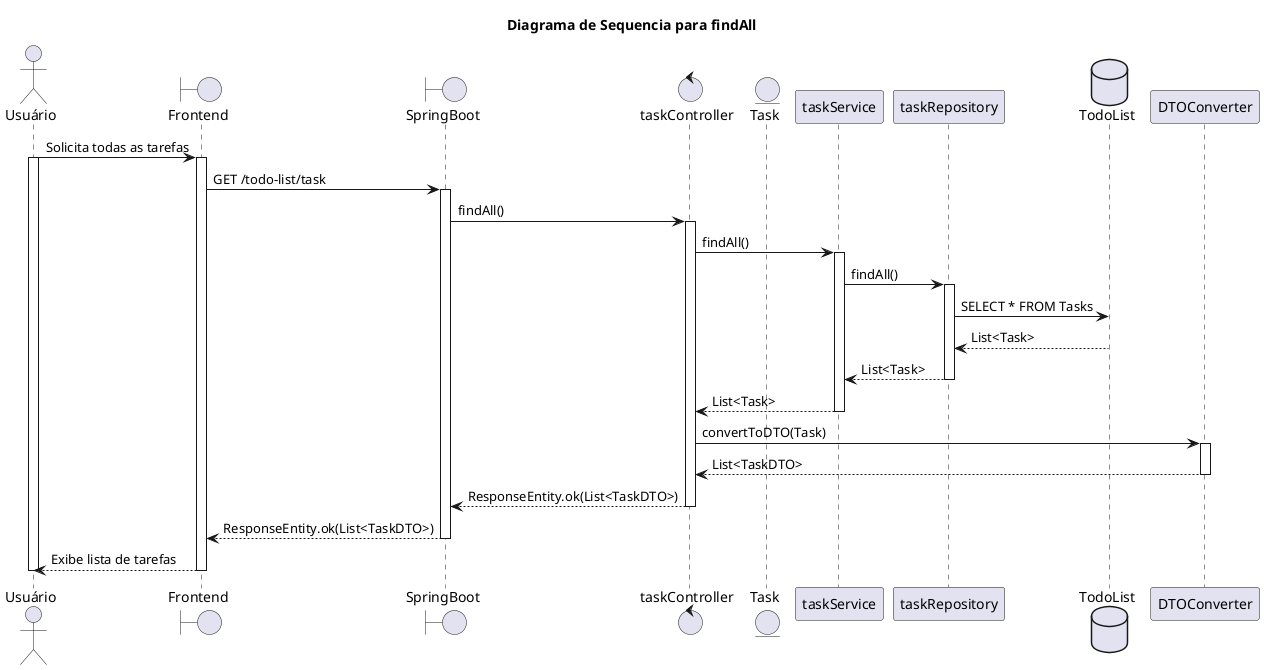 @startuml
title Diagrama de Sequencia para findAll

actor Usuário
Boundary Frontend
Boundary SpringBoot
Control taskController
Entity Task
Participant taskService
Participant taskRepository
Database TodoList

Usuário -> Frontend: Solicita todas as tarefas
activate Usuário
activate Frontend
Frontend -> SpringBoot: GET /todo-list/task
activate SpringBoot
SpringBoot -> taskController: findAll()
activate taskController
taskController -> taskService: findAll()
activate taskService
taskService -> taskRepository: findAll()
activate taskRepository
taskRepository -> TodoList: SELECT * FROM Tasks
TodoList --> taskRepository: List<Task>
taskRepository --> taskService: List<Task>
deactivate taskRepository
taskService --> taskController: List<Task>
deactivate taskService
taskController -> DTOConverter: convertToDTO(Task)
activate DTOConverter
DTOConverter --> taskController: List<TaskDTO>
deactivate DTOConverter
taskController --> SpringBoot: ResponseEntity.ok(List<TaskDTO>)
deactivate taskController
SpringBoot --> Frontend: ResponseEntity.ok(List<TaskDTO>)
deactivate SpringBoot
Frontend --> Usuário: Exibe lista de tarefas
deactivate Frontend
deactivate Usuário
@enduml
